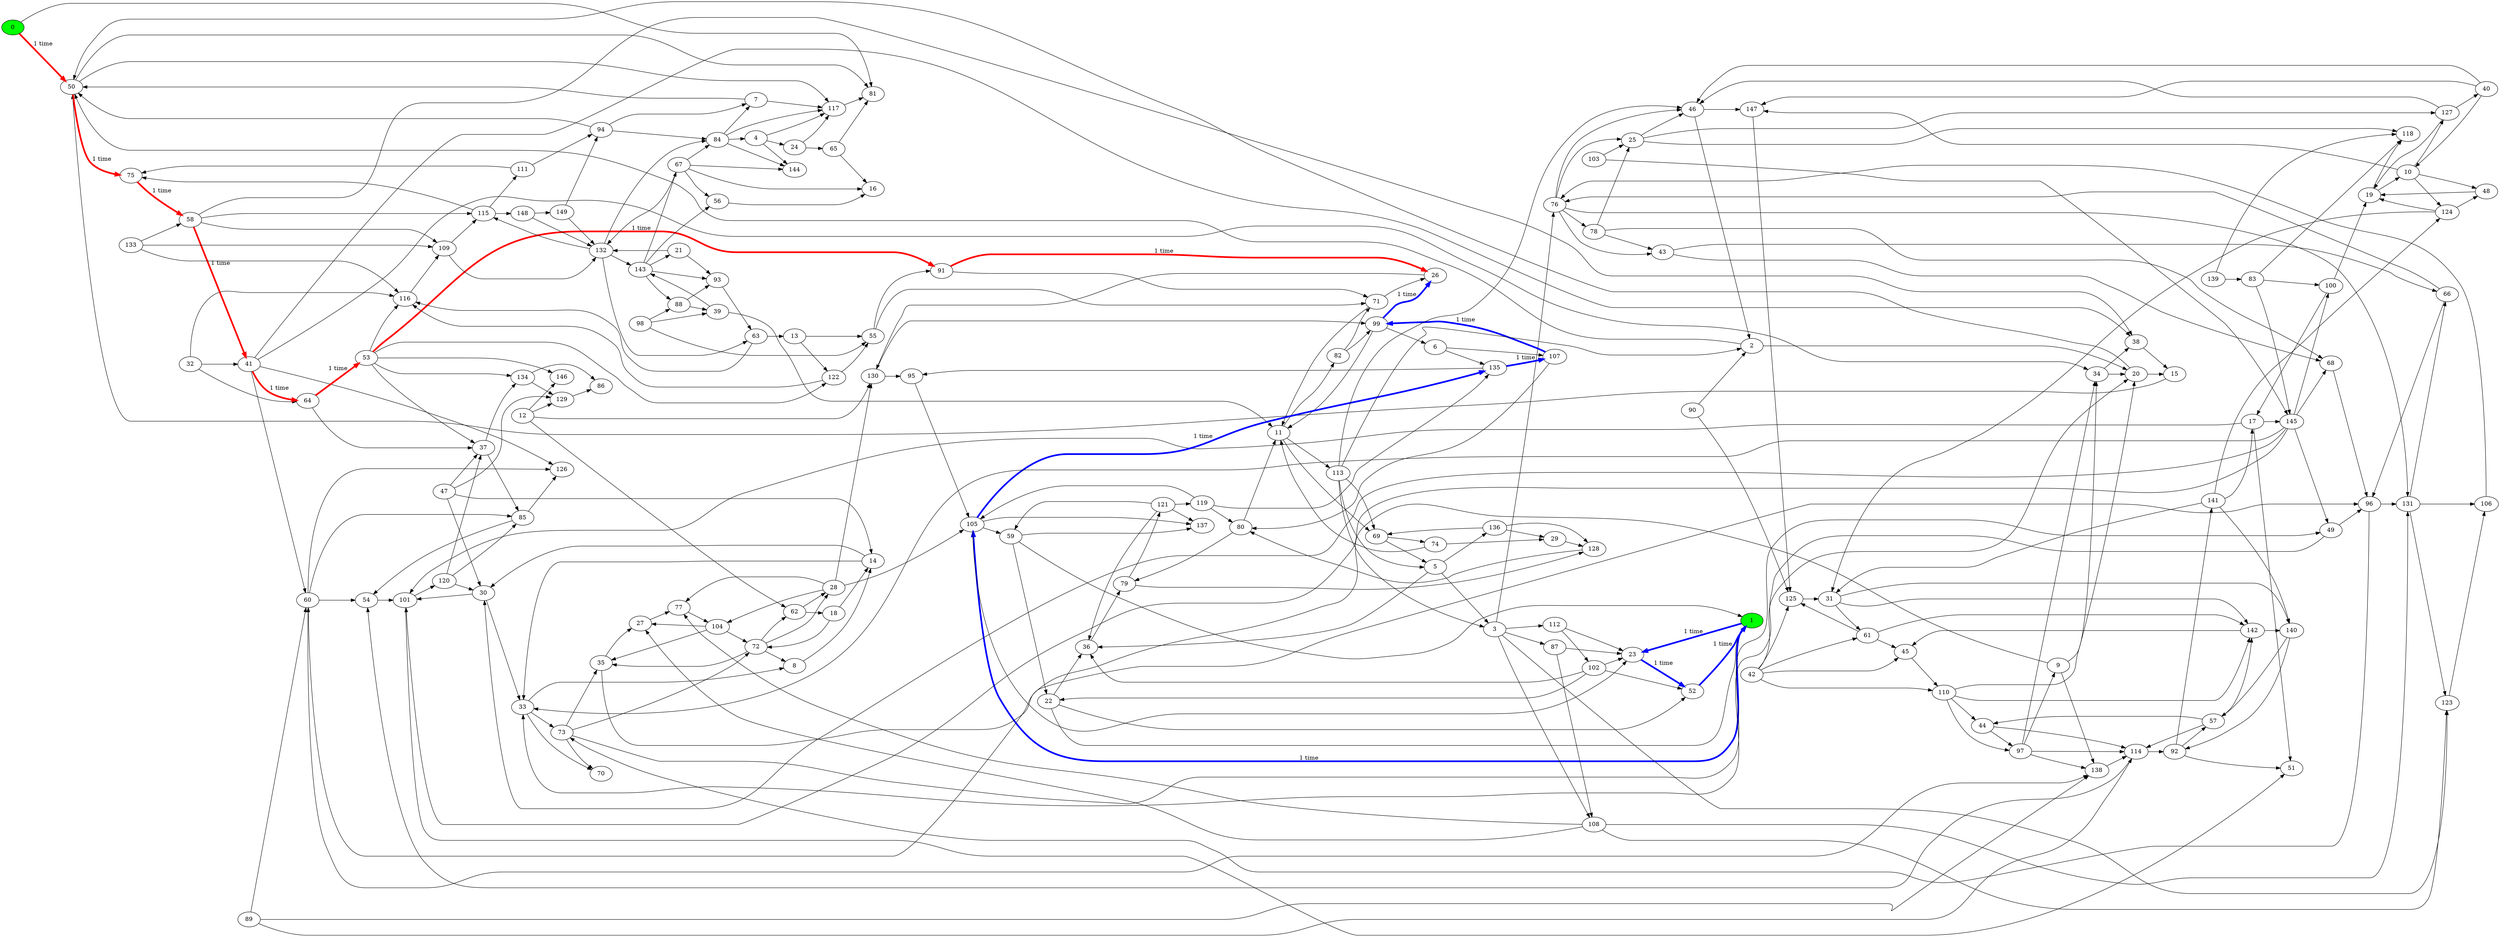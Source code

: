 digraph{
rankdir=LR
0 [fillcolor = green; style=filled]
1 [fillcolor = green; style=filled]
2
3
4
5
6
7
8
9
10
11
12
13
14
15
16
17
18
19
20
21
22
23
24
25
26
27
28
29
30
31
32
33
34
35
36
37
38
39
40
41
42
43
44
45
46
47
48
49
50
51
52
53
54
55
56
57
58
59
60
61
62
63
64
65
66
67
68
69
70
71
72
73
74
75
76
77
78
79
80
81
82
83
84
85
86
87
88
89
90
91
92
93
94
95
96
97
98
99
100
101
102
103
104
105
106
107
108
109
110
111
112
113
114
115
116
117
118
119
120
121
122
123
124
125
126
127
128
129
130
131
132
133
134
135
136
137
138
139
140
141
142
143
144
145
146
147
148
149
0->81
0->50 [color = red; penwidth=4; label=" 1 time"]
1->23 [color = blue; penwidth=4 label=" 1 time"]
1->105 [color = blue; penwidth=4 label=" 1 time"]
2->50
2->20
3->108
3->87
3->123
3->76
3->112
4->117
4->24
4->144
5->36
5->3
5->136
6->107
6->135
7->50
7->117
8->14
9->34
9->138
9->60
10->147
10->124
10->48
10->127
11->82
11->69
11->113
12->146
12->129
12->130
12->62
13->122
13->55
14->30
14->33
15->50
17->51
17->101
17->145
18->14
18->72
19->10
19->118
20->50
20->15
21->132
21->93
22->1
22->52
22->36
23->52 [color = blue; penwidth=4 label=" 1 time"]
24->117
24->65
25->118
25->46
25->127
26->130
27->77
28->130
28->104
28->105
28->77
29->128
30->101
30->33
31->142
31->61
31->140
32->116
32->41
32->64
33->8
33->73
33->70
34->38
34->20
35->96
35->27
36->79
37->85
37->134
38->15
39->143
39->11
40->147
40->46
40->10
41->38
41->34
41->64 [color = red; penwidth=4; label=" 1 time"]
41->60
41->126
42->20
42->110
42->45
42->61
42->125
43->68
43->66
44->97
44->114
45->110
46->2
46->147
47->37
47->129
47->30
47->14
48->19
49->33
49->96
50->81
50->117
50->75 [color = red; penwidth=4; label=" 1 time"]
52->1 [color = blue; penwidth=4 label=" 1 time"]
53->116
53->122
53->37
53->146
53->134
53->91 [color = red; penwidth=4; label=" 1 time"]
54->101
55->71
55->91
56->16
57->44
57->142
57->114
58->115
58->38
58->41 [color = red; penwidth=4; label=" 1 time"]
58->109
59->1
59->137
59->22
60->138
60->126
60->85
60->54
61->45
61->142
61->125
62->18
62->28
63->116
63->13
64->53 [color = red; penwidth=4; label=" 1 time"]
64->37
65->81
65->16
66->96
66->76
67->84
67->144
67->16
67->132
67->56
68->96
69->5
69->74
71->26
71->11
72->8
72->62
72->28
72->35
73->70
73->72
73->49
73->35
74->29
74->11
75->58 [color = red; penwidth=4; label=" 1 time"]
76->43
76->46
76->25
76->78
76->131
77->104
78->68
78->25
78->43
79->121
79->128
80->79
80->11
82->71
82->99
83->118
83->100
83->145
84->117
84->7
84->4
84->144
85->126
85->54
87->23
87->108
88->93
88->39
89->138
89->60
89->114
90->125
90->2
91->71
91->26 [color = red; penwidth=4; label=" 1 time"]
92->57
92->141
92->51
93->63
94->7
94->50
94->84
95->105
96->73
96->131
97->34
97->9
97->138
97->114
98->55
98->88
98->39
99->26 [color = blue; penwidth=4 label=" 1 time"]
99->11
99->6
100->17
100->19
101->51
101->120
102->23
102->52
102->22
102->36
103->145
103->25
104->72
104->35
104->27
105->135 [color = blue; penwidth=4 label=" 1 time"]
105->23
105->137
105->59
106->76
107->99 [color = blue; penwidth=4 label=" 1 time"]
107->80
108->131
108->27
108->77
108->123
109->132
109->115
110->97
110->20
110->44
110->142
111->94
111->75
112->23
112->102
113->2
113->46
113->3
113->5
113->69
114->54
114->92
115->111
115->148
115->75
116->109
117->81
119->105
119->135
119->80
120->37
120->85
120->30
121->59
121->137
121->119
121->36
122->116
122->55
123->106
124->31
124->48
124->19
125->31
127->19
127->46
127->40
128->80
129->86
130->99
130->95
131->66
131->123
131->106
132->84
132->115
132->143
132->63
133->109
133->58
133->116
134->86
134->129
135->95
135->107 [color = blue; penwidth=4 label=" 1 time"]
136->29
136->128
136->69
138->114
139->118
139->83
140->57
140->92
141->140
141->31
141->124
141->17
142->45
142->140
143->67
143->56
143->21
143->93
143->88
145->101
145->30
145->100
145->33
145->49
145->68
147->125
148->149
148->132
149->94
149->132
}
